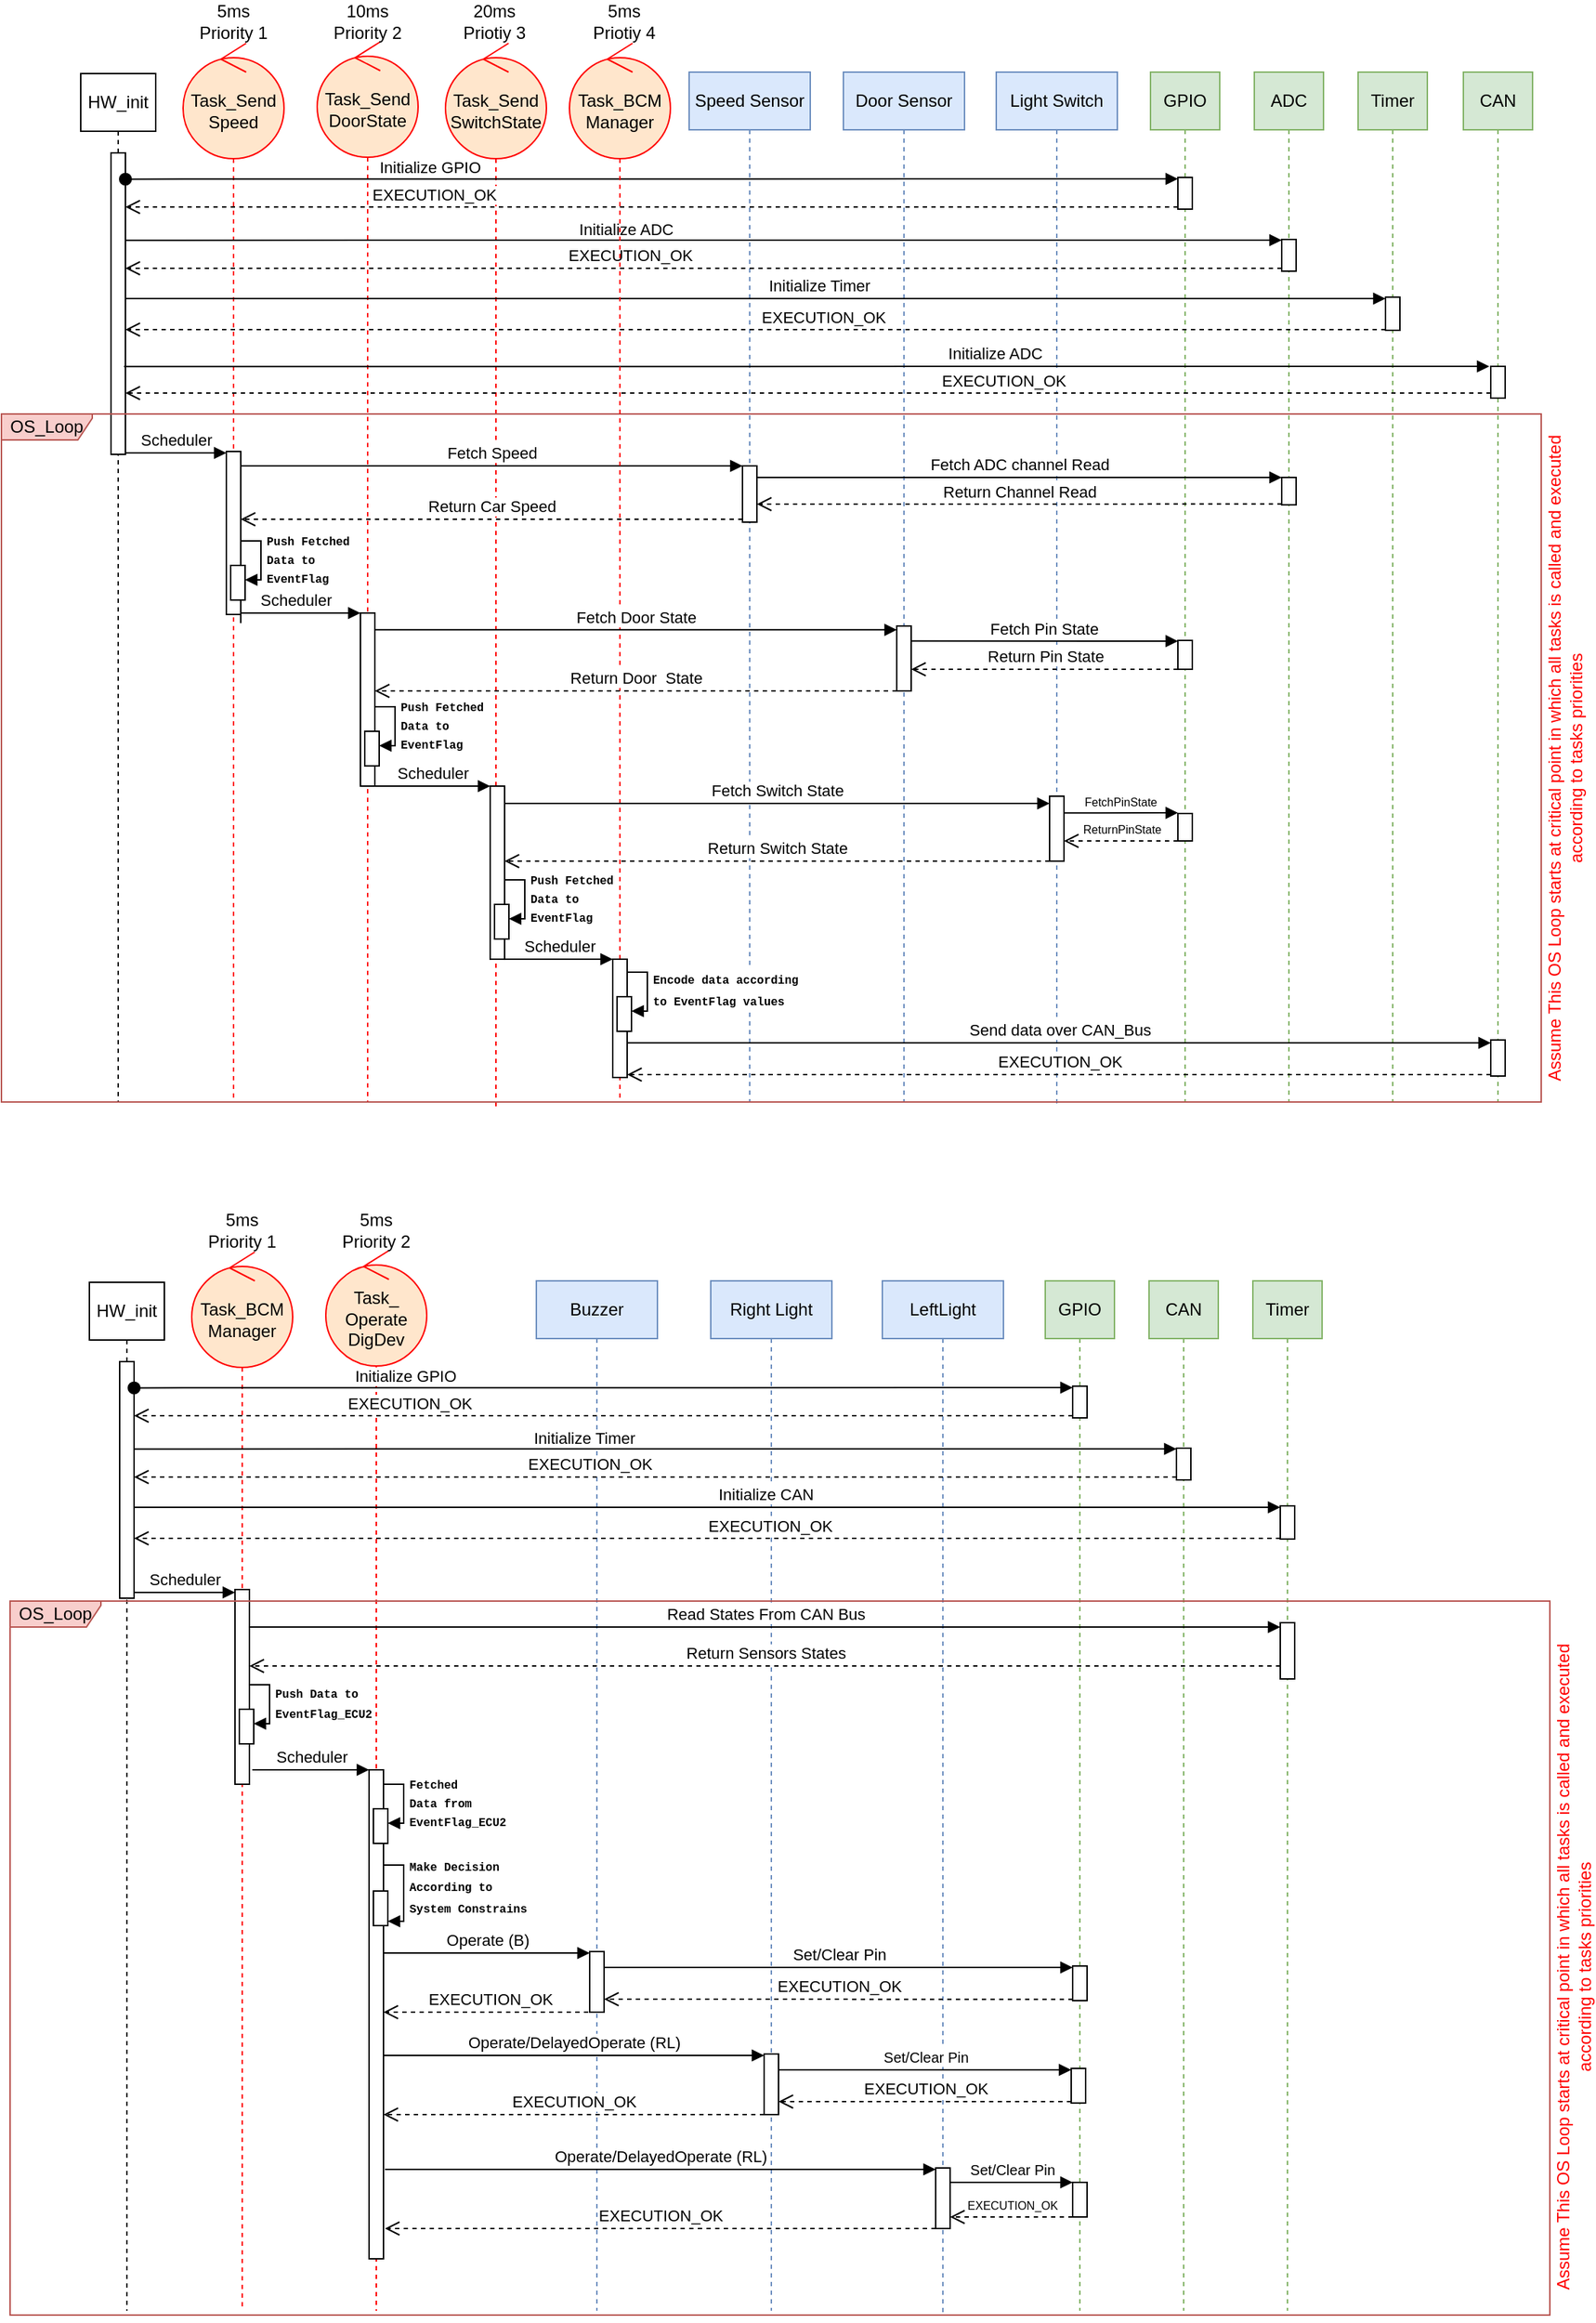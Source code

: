 <mxfile version="21.1.2" type="device">
  <diagram name="Page-1" id="13e1069c-82ec-6db2-03f1-153e76fe0fe0">
    <mxGraphModel dx="2049" dy="379" grid="1" gridSize="3" guides="1" tooltips="1" connect="1" arrows="1" fold="1" page="1" pageScale="1" pageWidth="1169" pageHeight="827" background="none" math="0" shadow="0">
      <root>
        <mxCell id="0" />
        <mxCell id="1" parent="0" />
        <mxCell id="6P89vWP8wOT5OqLG-MA0-3" value="&lt;br&gt;Task_BCM&lt;br&gt;Manager" style="shape=umlLifeline;perimeter=lifelinePerimeter;whiteSpace=wrap;html=1;container=1;dropTarget=0;collapsible=0;recursiveResize=0;outlineConnect=0;portConstraint=eastwest;newEdgeStyle={&quot;edgeStyle&quot;:&quot;elbowEdgeStyle&quot;,&quot;elbow&quot;:&quot;vertical&quot;,&quot;curved&quot;:0,&quot;rounded&quot;:0};participant=umlControl;size=80;fillColor=#ffe6cc;strokeColor=#FF0000;" vertex="1" parent="1">
          <mxGeometry x="150" y="1710" width="70" height="734" as="geometry" />
        </mxCell>
        <mxCell id="6P89vWP8wOT5OqLG-MA0-71" value="" style="html=1;points=[];perimeter=orthogonalPerimeter;outlineConnect=0;targetShapes=umlLifeline;portConstraint=eastwest;newEdgeStyle={&quot;edgeStyle&quot;:&quot;elbowEdgeStyle&quot;,&quot;elbow&quot;:&quot;vertical&quot;,&quot;curved&quot;:0,&quot;rounded&quot;:0};" vertex="1" parent="6P89vWP8wOT5OqLG-MA0-3">
          <mxGeometry x="30" y="234" width="10" height="135" as="geometry" />
        </mxCell>
        <mxCell id="6P89vWP8wOT5OqLG-MA0-4" value="&lt;br&gt;Task_&lt;br&gt;Operate&lt;br&gt;DigDev" style="shape=umlLifeline;perimeter=lifelinePerimeter;whiteSpace=wrap;html=1;container=1;dropTarget=0;collapsible=0;recursiveResize=0;outlineConnect=0;portConstraint=eastwest;newEdgeStyle={&quot;edgeStyle&quot;:&quot;elbowEdgeStyle&quot;,&quot;elbow&quot;:&quot;vertical&quot;,&quot;curved&quot;:0,&quot;rounded&quot;:0};participant=umlControl;size=80;fillColor=#ffe6cc;strokeColor=#FF0000;" vertex="1" parent="1">
          <mxGeometry x="243" y="1709" width="70" height="735" as="geometry" />
        </mxCell>
        <mxCell id="6P89vWP8wOT5OqLG-MA0-92" value="" style="html=1;points=[];perimeter=orthogonalPerimeter;outlineConnect=0;targetShapes=umlLifeline;portConstraint=eastwest;newEdgeStyle={&quot;edgeStyle&quot;:&quot;elbowEdgeStyle&quot;,&quot;elbow&quot;:&quot;vertical&quot;,&quot;curved&quot;:0,&quot;rounded&quot;:0};" vertex="1" parent="6P89vWP8wOT5OqLG-MA0-4">
          <mxGeometry x="30" y="360" width="10" height="339" as="geometry" />
        </mxCell>
        <mxCell id="6P89vWP8wOT5OqLG-MA0-99" value="" style="html=1;points=[];perimeter=orthogonalPerimeter;outlineConnect=0;targetShapes=umlLifeline;portConstraint=eastwest;newEdgeStyle={&quot;edgeStyle&quot;:&quot;elbowEdgeStyle&quot;,&quot;elbow&quot;:&quot;vertical&quot;,&quot;curved&quot;:0,&quot;rounded&quot;:0};" vertex="1" parent="6P89vWP8wOT5OqLG-MA0-4">
          <mxGeometry x="33" y="387" width="10" height="24" as="geometry" />
        </mxCell>
        <mxCell id="6P89vWP8wOT5OqLG-MA0-100" value="&lt;b style=&quot;border-color: var(--border-color); font-family: &amp;quot;Courier New&amp;quot;; font-size: 8px;&quot;&gt;Fetched&lt;br style=&quot;border-color: var(--border-color);&quot;&gt;Data from&lt;br style=&quot;border-color: var(--border-color);&quot;&gt;EventFlag_ECU2&lt;/b&gt;" style="html=1;align=left;spacingLeft=2;endArrow=block;rounded=0;edgeStyle=orthogonalEdgeStyle;curved=0;rounded=0;" edge="1" parent="6P89vWP8wOT5OqLG-MA0-4" target="6P89vWP8wOT5OqLG-MA0-99">
          <mxGeometry relative="1" as="geometry">
            <mxPoint x="40.0" y="370" as="sourcePoint" />
            <Array as="points">
              <mxPoint x="54" y="370" />
              <mxPoint x="54" y="397" />
            </Array>
            <mxPoint as="offset" />
          </mxGeometry>
        </mxCell>
        <mxCell id="6P89vWP8wOT5OqLG-MA0-204" value="" style="html=1;points=[];perimeter=orthogonalPerimeter;outlineConnect=0;targetShapes=umlLifeline;portConstraint=eastwest;newEdgeStyle={&quot;edgeStyle&quot;:&quot;elbowEdgeStyle&quot;,&quot;elbow&quot;:&quot;vertical&quot;,&quot;curved&quot;:0,&quot;rounded&quot;:0};" vertex="1" parent="6P89vWP8wOT5OqLG-MA0-4">
          <mxGeometry x="33" y="444" width="10" height="24" as="geometry" />
        </mxCell>
        <mxCell id="6P89vWP8wOT5OqLG-MA0-205" value="&lt;font face=&quot;Courier New&quot;&gt;&lt;span style=&quot;font-size: 8px;&quot;&gt;&lt;b&gt;Make Decision&lt;br&gt;According to&lt;br&gt;System Constrains&lt;/b&gt;&lt;/span&gt;&lt;/font&gt;" style="html=1;align=left;spacingLeft=2;endArrow=block;rounded=0;edgeStyle=orthogonalEdgeStyle;curved=0;rounded=0;" edge="1" parent="6P89vWP8wOT5OqLG-MA0-4" target="6P89vWP8wOT5OqLG-MA0-204">
          <mxGeometry relative="1" as="geometry">
            <mxPoint x="40.0" y="420" as="sourcePoint" />
            <Array as="points">
              <mxPoint x="40" y="426" />
              <mxPoint x="54" y="426" />
              <mxPoint x="54" y="465" />
            </Array>
            <mxPoint as="offset" />
          </mxGeometry>
        </mxCell>
        <mxCell id="6P89vWP8wOT5OqLG-MA0-7" value="5ms&lt;br&gt;Priority 1" style="text;html=1;strokeColor=none;fillColor=none;align=center;verticalAlign=middle;whiteSpace=wrap;rounded=0;" vertex="1" parent="1">
          <mxGeometry x="155" y="1680" width="60" height="30" as="geometry" />
        </mxCell>
        <mxCell id="6P89vWP8wOT5OqLG-MA0-8" value="5ms&lt;br&gt;Priority 2" style="text;html=1;strokeColor=none;fillColor=none;align=center;verticalAlign=middle;whiteSpace=wrap;rounded=0;" vertex="1" parent="1">
          <mxGeometry x="248" y="1680" width="60" height="30" as="geometry" />
        </mxCell>
        <mxCell id="6P89vWP8wOT5OqLG-MA0-10" value="Buzzer" style="shape=umlLifeline;perimeter=lifelinePerimeter;whiteSpace=wrap;html=1;container=1;dropTarget=0;collapsible=0;recursiveResize=0;outlineConnect=0;portConstraint=eastwest;newEdgeStyle={&quot;edgeStyle&quot;:&quot;elbowEdgeStyle&quot;,&quot;elbow&quot;:&quot;vertical&quot;,&quot;curved&quot;:0,&quot;rounded&quot;:0};fillColor=#dae8fc;strokeColor=#6c8ebf;" vertex="1" parent="1">
          <mxGeometry x="389" y="1730" width="84" height="714" as="geometry" />
        </mxCell>
        <mxCell id="6P89vWP8wOT5OqLG-MA0-93" value="" style="html=1;points=[];perimeter=orthogonalPerimeter;outlineConnect=0;targetShapes=umlLifeline;portConstraint=eastwest;newEdgeStyle={&quot;edgeStyle&quot;:&quot;elbowEdgeStyle&quot;,&quot;elbow&quot;:&quot;vertical&quot;,&quot;curved&quot;:0,&quot;rounded&quot;:0};" vertex="1" parent="6P89vWP8wOT5OqLG-MA0-10">
          <mxGeometry x="37" y="465" width="10" height="42" as="geometry" />
        </mxCell>
        <mxCell id="6P89vWP8wOT5OqLG-MA0-11" value="Right Light" style="shape=umlLifeline;perimeter=lifelinePerimeter;whiteSpace=wrap;html=1;container=1;dropTarget=0;collapsible=0;recursiveResize=0;outlineConnect=0;portConstraint=eastwest;newEdgeStyle={&quot;edgeStyle&quot;:&quot;elbowEdgeStyle&quot;,&quot;elbow&quot;:&quot;vertical&quot;,&quot;curved&quot;:0,&quot;rounded&quot;:0};fillColor=#dae8fc;strokeColor=#6c8ebf;" vertex="1" parent="1">
          <mxGeometry x="510" y="1730" width="84" height="714" as="geometry" />
        </mxCell>
        <mxCell id="6P89vWP8wOT5OqLG-MA0-12" value="LeftLight" style="shape=umlLifeline;perimeter=lifelinePerimeter;whiteSpace=wrap;html=1;container=1;dropTarget=0;collapsible=0;recursiveResize=0;outlineConnect=0;portConstraint=eastwest;newEdgeStyle={&quot;edgeStyle&quot;:&quot;elbowEdgeStyle&quot;,&quot;elbow&quot;:&quot;vertical&quot;,&quot;curved&quot;:0,&quot;rounded&quot;:0};fillColor=#dae8fc;strokeColor=#6c8ebf;" vertex="1" parent="1">
          <mxGeometry x="629" y="1730" width="84" height="717" as="geometry" />
        </mxCell>
        <mxCell id="6P89vWP8wOT5OqLG-MA0-13" value="GPIO" style="shape=umlLifeline;perimeter=lifelinePerimeter;whiteSpace=wrap;html=1;container=1;dropTarget=0;collapsible=0;recursiveResize=0;outlineConnect=0;portConstraint=eastwest;newEdgeStyle={&quot;edgeStyle&quot;:&quot;elbowEdgeStyle&quot;,&quot;elbow&quot;:&quot;vertical&quot;,&quot;curved&quot;:0,&quot;rounded&quot;:0};fillColor=#d5e8d4;strokeColor=#82b366;" vertex="1" parent="1">
          <mxGeometry x="742" y="1730" width="48" height="714" as="geometry" />
        </mxCell>
        <mxCell id="6P89vWP8wOT5OqLG-MA0-37" value="" style="html=1;points=[];perimeter=orthogonalPerimeter;outlineConnect=0;targetShapes=umlLifeline;portConstraint=eastwest;newEdgeStyle={&quot;edgeStyle&quot;:&quot;elbowEdgeStyle&quot;,&quot;elbow&quot;:&quot;vertical&quot;,&quot;curved&quot;:0,&quot;rounded&quot;:0};" vertex="1" parent="6P89vWP8wOT5OqLG-MA0-13">
          <mxGeometry x="19" y="73" width="10" height="22" as="geometry" />
        </mxCell>
        <mxCell id="6P89vWP8wOT5OqLG-MA0-210" value="" style="html=1;points=[];perimeter=orthogonalPerimeter;outlineConnect=0;targetShapes=umlLifeline;portConstraint=eastwest;newEdgeStyle={&quot;edgeStyle&quot;:&quot;elbowEdgeStyle&quot;,&quot;elbow&quot;:&quot;vertical&quot;,&quot;curved&quot;:0,&quot;rounded&quot;:0};" vertex="1" parent="6P89vWP8wOT5OqLG-MA0-13">
          <mxGeometry x="19" y="475" width="10" height="24" as="geometry" />
        </mxCell>
        <mxCell id="6P89vWP8wOT5OqLG-MA0-26" value="CAN" style="shape=umlLifeline;perimeter=lifelinePerimeter;whiteSpace=wrap;html=1;container=1;dropTarget=0;collapsible=0;recursiveResize=0;outlineConnect=0;portConstraint=eastwest;newEdgeStyle={&quot;edgeStyle&quot;:&quot;elbowEdgeStyle&quot;,&quot;elbow&quot;:&quot;vertical&quot;,&quot;curved&quot;:0,&quot;rounded&quot;:0};fillColor=#d5e8d4;strokeColor=#82b366;" vertex="1" parent="1">
          <mxGeometry x="814" y="1730" width="48" height="714" as="geometry" />
        </mxCell>
        <mxCell id="6P89vWP8wOT5OqLG-MA0-42" value="" style="html=1;points=[];perimeter=orthogonalPerimeter;outlineConnect=0;targetShapes=umlLifeline;portConstraint=eastwest;newEdgeStyle={&quot;edgeStyle&quot;:&quot;elbowEdgeStyle&quot;,&quot;elbow&quot;:&quot;vertical&quot;,&quot;curved&quot;:0,&quot;rounded&quot;:0};" vertex="1" parent="6P89vWP8wOT5OqLG-MA0-26">
          <mxGeometry x="19" y="116" width="10" height="22" as="geometry" />
        </mxCell>
        <mxCell id="6P89vWP8wOT5OqLG-MA0-27" value="Timer" style="shape=umlLifeline;perimeter=lifelinePerimeter;whiteSpace=wrap;html=1;container=1;dropTarget=0;collapsible=0;recursiveResize=0;outlineConnect=0;portConstraint=eastwest;newEdgeStyle={&quot;edgeStyle&quot;:&quot;elbowEdgeStyle&quot;,&quot;elbow&quot;:&quot;vertical&quot;,&quot;curved&quot;:0,&quot;rounded&quot;:0};fillColor=#d5e8d4;strokeColor=#82b366;" vertex="1" parent="1">
          <mxGeometry x="886" y="1730" width="48" height="714" as="geometry" />
        </mxCell>
        <mxCell id="6P89vWP8wOT5OqLG-MA0-46" value="" style="html=1;points=[];perimeter=orthogonalPerimeter;outlineConnect=0;targetShapes=umlLifeline;portConstraint=eastwest;newEdgeStyle={&quot;edgeStyle&quot;:&quot;elbowEdgeStyle&quot;,&quot;elbow&quot;:&quot;vertical&quot;,&quot;curved&quot;:0,&quot;rounded&quot;:0};" vertex="1" parent="6P89vWP8wOT5OqLG-MA0-27">
          <mxGeometry x="19" y="156" width="10" height="23" as="geometry" />
        </mxCell>
        <mxCell id="6P89vWP8wOT5OqLG-MA0-33" value="HW_init" style="shape=umlLifeline;perimeter=lifelinePerimeter;whiteSpace=wrap;html=1;container=1;dropTarget=0;collapsible=0;recursiveResize=0;outlineConnect=0;portConstraint=eastwest;newEdgeStyle={&quot;edgeStyle&quot;:&quot;elbowEdgeStyle&quot;,&quot;elbow&quot;:&quot;vertical&quot;,&quot;curved&quot;:0,&quot;rounded&quot;:0};" vertex="1" parent="1">
          <mxGeometry x="79" y="1731" width="52" height="713" as="geometry" />
        </mxCell>
        <mxCell id="6P89vWP8wOT5OqLG-MA0-34" value="" style="html=1;points=[];perimeter=orthogonalPerimeter;outlineConnect=0;targetShapes=umlLifeline;portConstraint=eastwest;newEdgeStyle={&quot;edgeStyle&quot;:&quot;elbowEdgeStyle&quot;,&quot;elbow&quot;:&quot;vertical&quot;,&quot;curved&quot;:0,&quot;rounded&quot;:0};" vertex="1" parent="6P89vWP8wOT5OqLG-MA0-33">
          <mxGeometry x="21" y="55" width="10" height="164" as="geometry" />
        </mxCell>
        <mxCell id="6P89vWP8wOT5OqLG-MA0-38" value="EXECUTION_OK" style="html=1;verticalAlign=bottom;endArrow=open;dashed=1;endSize=8;edgeStyle=elbowEdgeStyle;elbow=vertical;curved=0;rounded=0;" edge="1" parent="1" source="6P89vWP8wOT5OqLG-MA0-37">
          <mxGeometry x="0.413" relative="1" as="geometry">
            <mxPoint x="746" y="1825" as="sourcePoint" />
            <mxPoint x="110" y="1823.714" as="targetPoint" />
            <mxPoint as="offset" />
          </mxGeometry>
        </mxCell>
        <mxCell id="6P89vWP8wOT5OqLG-MA0-43" value="EXECUTION_OK" style="html=1;verticalAlign=bottom;endArrow=open;dashed=1;endSize=8;edgeStyle=elbowEdgeStyle;elbow=vertical;curved=0;rounded=0;" edge="1" parent="1" source="6P89vWP8wOT5OqLG-MA0-42">
          <mxGeometry x="0.127" relative="1" as="geometry">
            <mxPoint x="827" y="1867" as="sourcePoint" />
            <mxPoint x="110" y="1866.095" as="targetPoint" />
            <mxPoint as="offset" />
          </mxGeometry>
        </mxCell>
        <mxCell id="6P89vWP8wOT5OqLG-MA0-52" value="EXECUTION_OK" style="html=1;verticalAlign=bottom;endArrow=open;dashed=1;endSize=8;edgeStyle=elbowEdgeStyle;elbow=vertical;curved=0;rounded=0;" edge="1" parent="1" source="6P89vWP8wOT5OqLG-MA0-46">
          <mxGeometry x="-0.108" relative="1" as="geometry">
            <mxPoint x="746" y="1916" as="sourcePoint" />
            <mxPoint x="110" y="1908.476" as="targetPoint" />
            <mxPoint as="offset" />
          </mxGeometry>
        </mxCell>
        <mxCell id="6P89vWP8wOT5OqLG-MA0-61" value="Initialize Timer" style="html=1;verticalAlign=bottom;endArrow=block;edgeStyle=elbowEdgeStyle;elbow=vertical;curved=0;rounded=0;" edge="1" parent="1" target="6P89vWP8wOT5OqLG-MA0-42">
          <mxGeometry x="-0.135" y="-1" width="80" relative="1" as="geometry">
            <mxPoint x="110" y="1846.571" as="sourcePoint" />
            <mxPoint x="197" y="1847" as="targetPoint" />
            <mxPoint as="offset" />
          </mxGeometry>
        </mxCell>
        <mxCell id="6P89vWP8wOT5OqLG-MA0-63" value="Initialize GPIO" style="html=1;verticalAlign=bottom;startArrow=oval;startFill=1;endArrow=block;startSize=8;edgeStyle=elbowEdgeStyle;elbow=vertical;curved=0;rounded=0;" edge="1" parent="1" target="6P89vWP8wOT5OqLG-MA0-37">
          <mxGeometry x="-0.421" y="-1" width="60" relative="1" as="geometry">
            <mxPoint x="110" y="1804.19" as="sourcePoint" />
            <mxPoint x="769" y="1804.19" as="targetPoint" />
            <mxPoint as="offset" />
          </mxGeometry>
        </mxCell>
        <mxCell id="6P89vWP8wOT5OqLG-MA0-64" value="Initialize CAN" style="html=1;verticalAlign=bottom;endArrow=block;edgeStyle=elbowEdgeStyle;elbow=vertical;curved=0;rounded=0;" edge="1" parent="1" target="6P89vWP8wOT5OqLG-MA0-46">
          <mxGeometry x="0.101" width="80" relative="1" as="geometry">
            <mxPoint x="110" y="1887" as="sourcePoint" />
            <mxPoint x="984" y="1887.08" as="targetPoint" />
            <mxPoint as="offset" />
          </mxGeometry>
        </mxCell>
        <mxCell id="6P89vWP8wOT5OqLG-MA0-66" value="OS_Loop" style="shape=umlFrame;whiteSpace=wrap;html=1;pointerEvents=0;width=63;height=18;fillColor=#f8cecc;strokeColor=#b85450;" vertex="1" parent="1">
          <mxGeometry x="24" y="1952" width="1068" height="495" as="geometry" />
        </mxCell>
        <mxCell id="6P89vWP8wOT5OqLG-MA0-74" value="Scheduler" style="html=1;verticalAlign=bottom;endArrow=block;edgeStyle=elbowEdgeStyle;elbow=vertical;curved=0;rounded=0;" edge="1" parent="1" source="6P89vWP8wOT5OqLG-MA0-34" target="6P89vWP8wOT5OqLG-MA0-71">
          <mxGeometry width="80" relative="1" as="geometry">
            <mxPoint x="120" y="1994.05" as="sourcePoint" />
            <mxPoint x="168" y="1994" as="targetPoint" />
            <Array as="points">
              <mxPoint x="126" y="1946" />
              <mxPoint x="144" y="1952" />
              <mxPoint x="123" y="1994" />
              <mxPoint x="123" y="1997" />
              <mxPoint x="123" y="1994" />
            </Array>
          </mxGeometry>
        </mxCell>
        <mxCell id="6P89vWP8wOT5OqLG-MA0-75" value="Read States From CAN Bus" style="html=1;verticalAlign=bottom;endArrow=block;edgeStyle=elbowEdgeStyle;elbow=vertical;curved=0;rounded=0;" edge="1" parent="1" source="6P89vWP8wOT5OqLG-MA0-71" target="6P89vWP8wOT5OqLG-MA0-76">
          <mxGeometry width="80" relative="1" as="geometry">
            <mxPoint x="198" y="2009" as="sourcePoint" />
            <mxPoint x="255" y="2009" as="targetPoint" />
            <Array as="points">
              <mxPoint x="354" y="1970" />
              <mxPoint x="327" y="2003" />
            </Array>
          </mxGeometry>
        </mxCell>
        <mxCell id="6P89vWP8wOT5OqLG-MA0-82" value="" style="html=1;points=[];perimeter=orthogonalPerimeter;outlineConnect=0;targetShapes=umlLifeline;portConstraint=eastwest;newEdgeStyle={&quot;edgeStyle&quot;:&quot;elbowEdgeStyle&quot;,&quot;elbow&quot;:&quot;vertical&quot;,&quot;curved&quot;:0,&quot;rounded&quot;:0};" vertex="1" parent="1">
          <mxGeometry x="183" y="2027" width="10" height="24" as="geometry" />
        </mxCell>
        <mxCell id="6P89vWP8wOT5OqLG-MA0-83" value="&lt;font face=&quot;Courier New&quot; style=&quot;font-size: 8px;&quot;&gt;&lt;b&gt;Push Data to&lt;br&gt;EventFlag_ECU2&lt;br&gt;&lt;/b&gt;&lt;/font&gt;" style="html=1;align=left;spacingLeft=2;endArrow=block;rounded=0;edgeStyle=orthogonalEdgeStyle;curved=0;rounded=0;" edge="1" target="6P89vWP8wOT5OqLG-MA0-82" parent="1">
          <mxGeometry relative="1" as="geometry">
            <mxPoint x="190.0" y="2010" as="sourcePoint" />
            <Array as="points">
              <mxPoint x="204" y="2010" />
              <mxPoint x="204" y="2037" />
            </Array>
            <mxPoint as="offset" />
          </mxGeometry>
        </mxCell>
        <mxCell id="6P89vWP8wOT5OqLG-MA0-80" value="Return Sensors States" style="html=1;verticalAlign=bottom;endArrow=open;dashed=1;endSize=8;edgeStyle=elbowEdgeStyle;elbow=vertical;curved=0;rounded=0;" edge="1" parent="1" source="6P89vWP8wOT5OqLG-MA0-76">
          <mxGeometry relative="1" as="geometry">
            <mxPoint x="538" y="2040" as="sourcePoint" />
            <mxPoint x="190" y="1997" as="targetPoint" />
            <Array as="points">
              <mxPoint x="237" y="1997" />
              <mxPoint x="234" y="2027" />
              <mxPoint x="234" y="2009" />
              <mxPoint x="234" y="1994" />
              <mxPoint x="720" y="2003" />
              <mxPoint x="519" y="2040" />
            </Array>
          </mxGeometry>
        </mxCell>
        <mxCell id="6P89vWP8wOT5OqLG-MA0-134" value="Assume This OS Loop starts at critical point in which all tasks is called and executed according to tasks priorities" style="text;html=1;strokeColor=none;fillColor=none;align=center;verticalAlign=middle;whiteSpace=wrap;rounded=0;rotation=-90;fontColor=#FF0000;fontStyle=0" vertex="1" parent="1">
          <mxGeometry x="862" y="2190.5" width="492" height="30" as="geometry" />
        </mxCell>
        <mxCell id="6P89vWP8wOT5OqLG-MA0-135" value="&lt;br&gt;Task_Send&lt;br&gt;Speed" style="shape=umlLifeline;perimeter=lifelinePerimeter;whiteSpace=wrap;html=1;container=1;dropTarget=0;collapsible=0;recursiveResize=0;outlineConnect=0;portConstraint=eastwest;newEdgeStyle={&quot;edgeStyle&quot;:&quot;elbowEdgeStyle&quot;,&quot;elbow&quot;:&quot;vertical&quot;,&quot;curved&quot;:0,&quot;rounded&quot;:0};participant=umlControl;size=80;fillColor=#ffe6cc;strokeColor=#FF0000;" vertex="1" parent="1">
          <mxGeometry x="144" y="872" width="70" height="734" as="geometry" />
        </mxCell>
        <mxCell id="6P89vWP8wOT5OqLG-MA0-136" value="" style="html=1;points=[];perimeter=orthogonalPerimeter;outlineConnect=0;targetShapes=umlLifeline;portConstraint=eastwest;newEdgeStyle={&quot;edgeStyle&quot;:&quot;elbowEdgeStyle&quot;,&quot;elbow&quot;:&quot;vertical&quot;,&quot;curved&quot;:0,&quot;rounded&quot;:0};" vertex="1" parent="6P89vWP8wOT5OqLG-MA0-135">
          <mxGeometry x="30" y="283" width="10" height="113" as="geometry" />
        </mxCell>
        <mxCell id="6P89vWP8wOT5OqLG-MA0-137" value="&lt;br&gt;Task_Send&lt;br&gt;DoorState" style="shape=umlLifeline;perimeter=lifelinePerimeter;whiteSpace=wrap;html=1;container=1;dropTarget=0;collapsible=0;recursiveResize=0;outlineConnect=0;portConstraint=eastwest;newEdgeStyle={&quot;edgeStyle&quot;:&quot;elbowEdgeStyle&quot;,&quot;elbow&quot;:&quot;vertical&quot;,&quot;curved&quot;:0,&quot;rounded&quot;:0};participant=umlControl;size=80;fillColor=#ffe6cc;strokeColor=#FF0000;" vertex="1" parent="1">
          <mxGeometry x="237" y="871" width="70" height="735" as="geometry" />
        </mxCell>
        <mxCell id="6P89vWP8wOT5OqLG-MA0-138" value="" style="html=1;points=[];perimeter=orthogonalPerimeter;outlineConnect=0;targetShapes=umlLifeline;portConstraint=eastwest;newEdgeStyle={&quot;edgeStyle&quot;:&quot;elbowEdgeStyle&quot;,&quot;elbow&quot;:&quot;vertical&quot;,&quot;curved&quot;:0,&quot;rounded&quot;:0};" vertex="1" parent="6P89vWP8wOT5OqLG-MA0-137">
          <mxGeometry x="30" y="396" width="10" height="120" as="geometry" />
        </mxCell>
        <mxCell id="6P89vWP8wOT5OqLG-MA0-139" value="&lt;br&gt;Task_Send&lt;br&gt;SwitchState" style="shape=umlLifeline;perimeter=lifelinePerimeter;whiteSpace=wrap;html=1;container=1;dropTarget=0;collapsible=0;recursiveResize=0;outlineConnect=0;portConstraint=eastwest;newEdgeStyle={&quot;edgeStyle&quot;:&quot;elbowEdgeStyle&quot;,&quot;elbow&quot;:&quot;vertical&quot;,&quot;curved&quot;:0,&quot;rounded&quot;:0};participant=umlControl;size=80;fillColor=#ffe6cc;strokeColor=#FF0000;" vertex="1" parent="1">
          <mxGeometry x="326" y="872" width="70" height="737" as="geometry" />
        </mxCell>
        <mxCell id="6P89vWP8wOT5OqLG-MA0-140" value="" style="html=1;points=[];perimeter=orthogonalPerimeter;outlineConnect=0;targetShapes=umlLifeline;portConstraint=eastwest;newEdgeStyle={&quot;edgeStyle&quot;:&quot;elbowEdgeStyle&quot;,&quot;elbow&quot;:&quot;vertical&quot;,&quot;curved&quot;:0,&quot;rounded&quot;:0};" vertex="1" parent="6P89vWP8wOT5OqLG-MA0-139">
          <mxGeometry x="31" y="515" width="10" height="120" as="geometry" />
        </mxCell>
        <mxCell id="6P89vWP8wOT5OqLG-MA0-141" value="" style="html=1;points=[];perimeter=orthogonalPerimeter;outlineConnect=0;targetShapes=umlLifeline;portConstraint=eastwest;newEdgeStyle={&quot;edgeStyle&quot;:&quot;elbowEdgeStyle&quot;,&quot;elbow&quot;:&quot;vertical&quot;,&quot;curved&quot;:0,&quot;rounded&quot;:0};" vertex="1" parent="6P89vWP8wOT5OqLG-MA0-139">
          <mxGeometry x="34" y="597" width="10" height="24" as="geometry" />
        </mxCell>
        <mxCell id="6P89vWP8wOT5OqLG-MA0-142" value="&lt;b style=&quot;border-color: var(--border-color); font-family: &amp;quot;Courier New&amp;quot;; font-size: 8px;&quot;&gt;Push Fetched&lt;br style=&quot;border-color: var(--border-color);&quot;&gt;Data to&lt;br style=&quot;border-color: var(--border-color);&quot;&gt;EventFlag&lt;/b&gt;" style="html=1;align=left;spacingLeft=2;endArrow=block;rounded=0;edgeStyle=orthogonalEdgeStyle;curved=0;rounded=0;" edge="1" parent="6P89vWP8wOT5OqLG-MA0-139" target="6P89vWP8wOT5OqLG-MA0-141">
          <mxGeometry relative="1" as="geometry">
            <mxPoint x="41.0" y="580" as="sourcePoint" />
            <Array as="points">
              <mxPoint x="55" y="580" />
              <mxPoint x="55" y="607" />
            </Array>
            <mxPoint as="offset" />
          </mxGeometry>
        </mxCell>
        <mxCell id="6P89vWP8wOT5OqLG-MA0-143" value="5ms&lt;br&gt;Priority 1" style="text;html=1;strokeColor=none;fillColor=none;align=center;verticalAlign=middle;whiteSpace=wrap;rounded=0;" vertex="1" parent="1">
          <mxGeometry x="149" y="842" width="60" height="30" as="geometry" />
        </mxCell>
        <mxCell id="6P89vWP8wOT5OqLG-MA0-144" value="10ms&lt;br&gt;Priority 2" style="text;html=1;strokeColor=none;fillColor=none;align=center;verticalAlign=middle;whiteSpace=wrap;rounded=0;" vertex="1" parent="1">
          <mxGeometry x="242" y="842" width="60" height="30" as="geometry" />
        </mxCell>
        <mxCell id="6P89vWP8wOT5OqLG-MA0-145" value="20ms&lt;br&gt;Priotiy 3" style="text;html=1;strokeColor=none;fillColor=none;align=center;verticalAlign=middle;whiteSpace=wrap;rounded=0;" vertex="1" parent="1">
          <mxGeometry x="330" y="842" width="60" height="30" as="geometry" />
        </mxCell>
        <mxCell id="6P89vWP8wOT5OqLG-MA0-146" value="Speed Sensor" style="shape=umlLifeline;perimeter=lifelinePerimeter;whiteSpace=wrap;html=1;container=1;dropTarget=0;collapsible=0;recursiveResize=0;outlineConnect=0;portConstraint=eastwest;newEdgeStyle={&quot;edgeStyle&quot;:&quot;elbowEdgeStyle&quot;,&quot;elbow&quot;:&quot;vertical&quot;,&quot;curved&quot;:0,&quot;rounded&quot;:0};fillColor=#dae8fc;strokeColor=#6c8ebf;" vertex="1" parent="1">
          <mxGeometry x="495" y="892" width="84" height="714" as="geometry" />
        </mxCell>
        <mxCell id="6P89vWP8wOT5OqLG-MA0-147" value="" style="html=1;points=[];perimeter=orthogonalPerimeter;outlineConnect=0;targetShapes=umlLifeline;portConstraint=eastwest;newEdgeStyle={&quot;edgeStyle&quot;:&quot;elbowEdgeStyle&quot;,&quot;elbow&quot;:&quot;vertical&quot;,&quot;curved&quot;:0,&quot;rounded&quot;:0};" vertex="1" parent="6P89vWP8wOT5OqLG-MA0-146">
          <mxGeometry x="37" y="273" width="10" height="39" as="geometry" />
        </mxCell>
        <mxCell id="6P89vWP8wOT5OqLG-MA0-148" value="Door Sensor" style="shape=umlLifeline;perimeter=lifelinePerimeter;whiteSpace=wrap;html=1;container=1;dropTarget=0;collapsible=0;recursiveResize=0;outlineConnect=0;portConstraint=eastwest;newEdgeStyle={&quot;edgeStyle&quot;:&quot;elbowEdgeStyle&quot;,&quot;elbow&quot;:&quot;vertical&quot;,&quot;curved&quot;:0,&quot;rounded&quot;:0};fillColor=#dae8fc;strokeColor=#6c8ebf;" vertex="1" parent="1">
          <mxGeometry x="602" y="892" width="84" height="714" as="geometry" />
        </mxCell>
        <mxCell id="6P89vWP8wOT5OqLG-MA0-149" value="" style="html=1;points=[];perimeter=orthogonalPerimeter;outlineConnect=0;targetShapes=umlLifeline;portConstraint=eastwest;newEdgeStyle={&quot;edgeStyle&quot;:&quot;elbowEdgeStyle&quot;,&quot;elbow&quot;:&quot;vertical&quot;,&quot;curved&quot;:0,&quot;rounded&quot;:0};" vertex="1" parent="6P89vWP8wOT5OqLG-MA0-148">
          <mxGeometry x="37" y="384" width="10" height="45" as="geometry" />
        </mxCell>
        <mxCell id="6P89vWP8wOT5OqLG-MA0-150" value="Light Switch" style="shape=umlLifeline;perimeter=lifelinePerimeter;whiteSpace=wrap;html=1;container=1;dropTarget=0;collapsible=0;recursiveResize=0;outlineConnect=0;portConstraint=eastwest;newEdgeStyle={&quot;edgeStyle&quot;:&quot;elbowEdgeStyle&quot;,&quot;elbow&quot;:&quot;vertical&quot;,&quot;curved&quot;:0,&quot;rounded&quot;:0};fillColor=#dae8fc;strokeColor=#6c8ebf;" vertex="1" parent="1">
          <mxGeometry x="708" y="892" width="84" height="717" as="geometry" />
        </mxCell>
        <mxCell id="6P89vWP8wOT5OqLG-MA0-151" value="GPIO" style="shape=umlLifeline;perimeter=lifelinePerimeter;whiteSpace=wrap;html=1;container=1;dropTarget=0;collapsible=0;recursiveResize=0;outlineConnect=0;portConstraint=eastwest;newEdgeStyle={&quot;edgeStyle&quot;:&quot;elbowEdgeStyle&quot;,&quot;elbow&quot;:&quot;vertical&quot;,&quot;curved&quot;:0,&quot;rounded&quot;:0};fillColor=#d5e8d4;strokeColor=#82b366;" vertex="1" parent="1">
          <mxGeometry x="815" y="892" width="48" height="714" as="geometry" />
        </mxCell>
        <mxCell id="6P89vWP8wOT5OqLG-MA0-152" value="" style="html=1;points=[];perimeter=orthogonalPerimeter;outlineConnect=0;targetShapes=umlLifeline;portConstraint=eastwest;newEdgeStyle={&quot;edgeStyle&quot;:&quot;elbowEdgeStyle&quot;,&quot;elbow&quot;:&quot;vertical&quot;,&quot;curved&quot;:0,&quot;rounded&quot;:0};" vertex="1" parent="6P89vWP8wOT5OqLG-MA0-151">
          <mxGeometry x="19" y="73" width="10" height="22" as="geometry" />
        </mxCell>
        <mxCell id="6P89vWP8wOT5OqLG-MA0-153" value="" style="html=1;points=[];perimeter=orthogonalPerimeter;outlineConnect=0;targetShapes=umlLifeline;portConstraint=eastwest;newEdgeStyle={&quot;edgeStyle&quot;:&quot;elbowEdgeStyle&quot;,&quot;elbow&quot;:&quot;vertical&quot;,&quot;curved&quot;:0,&quot;rounded&quot;:0};" vertex="1" parent="6P89vWP8wOT5OqLG-MA0-151">
          <mxGeometry x="19" y="514" width="10" height="19" as="geometry" />
        </mxCell>
        <mxCell id="6P89vWP8wOT5OqLG-MA0-154" value="ADC" style="shape=umlLifeline;perimeter=lifelinePerimeter;whiteSpace=wrap;html=1;container=1;dropTarget=0;collapsible=0;recursiveResize=0;outlineConnect=0;portConstraint=eastwest;newEdgeStyle={&quot;edgeStyle&quot;:&quot;elbowEdgeStyle&quot;,&quot;elbow&quot;:&quot;vertical&quot;,&quot;curved&quot;:0,&quot;rounded&quot;:0};fillColor=#d5e8d4;strokeColor=#82b366;" vertex="1" parent="1">
          <mxGeometry x="887" y="892" width="48" height="714" as="geometry" />
        </mxCell>
        <mxCell id="6P89vWP8wOT5OqLG-MA0-155" value="" style="html=1;points=[];perimeter=orthogonalPerimeter;outlineConnect=0;targetShapes=umlLifeline;portConstraint=eastwest;newEdgeStyle={&quot;edgeStyle&quot;:&quot;elbowEdgeStyle&quot;,&quot;elbow&quot;:&quot;vertical&quot;,&quot;curved&quot;:0,&quot;rounded&quot;:0};" vertex="1" parent="6P89vWP8wOT5OqLG-MA0-154">
          <mxGeometry x="19" y="116" width="10" height="22" as="geometry" />
        </mxCell>
        <mxCell id="6P89vWP8wOT5OqLG-MA0-156" value="" style="html=1;points=[];perimeter=orthogonalPerimeter;outlineConnect=0;targetShapes=umlLifeline;portConstraint=eastwest;newEdgeStyle={&quot;edgeStyle&quot;:&quot;elbowEdgeStyle&quot;,&quot;elbow&quot;:&quot;vertical&quot;,&quot;curved&quot;:0,&quot;rounded&quot;:0};" vertex="1" parent="6P89vWP8wOT5OqLG-MA0-154">
          <mxGeometry x="19" y="281" width="10" height="19" as="geometry" />
        </mxCell>
        <mxCell id="6P89vWP8wOT5OqLG-MA0-157" value="Timer" style="shape=umlLifeline;perimeter=lifelinePerimeter;whiteSpace=wrap;html=1;container=1;dropTarget=0;collapsible=0;recursiveResize=0;outlineConnect=0;portConstraint=eastwest;newEdgeStyle={&quot;edgeStyle&quot;:&quot;elbowEdgeStyle&quot;,&quot;elbow&quot;:&quot;vertical&quot;,&quot;curved&quot;:0,&quot;rounded&quot;:0};fillColor=#d5e8d4;strokeColor=#82b366;" vertex="1" parent="1">
          <mxGeometry x="959" y="892" width="48" height="714" as="geometry" />
        </mxCell>
        <mxCell id="6P89vWP8wOT5OqLG-MA0-158" value="" style="html=1;points=[];perimeter=orthogonalPerimeter;outlineConnect=0;targetShapes=umlLifeline;portConstraint=eastwest;newEdgeStyle={&quot;edgeStyle&quot;:&quot;elbowEdgeStyle&quot;,&quot;elbow&quot;:&quot;vertical&quot;,&quot;curved&quot;:0,&quot;rounded&quot;:0};" vertex="1" parent="6P89vWP8wOT5OqLG-MA0-157">
          <mxGeometry x="19" y="156" width="10" height="23" as="geometry" />
        </mxCell>
        <mxCell id="6P89vWP8wOT5OqLG-MA0-159" value="CAN" style="shape=umlLifeline;perimeter=lifelinePerimeter;whiteSpace=wrap;html=1;container=1;dropTarget=0;collapsible=0;recursiveResize=0;outlineConnect=0;portConstraint=eastwest;newEdgeStyle={&quot;edgeStyle&quot;:&quot;elbowEdgeStyle&quot;,&quot;elbow&quot;:&quot;vertical&quot;,&quot;curved&quot;:0,&quot;rounded&quot;:0};fillColor=#d5e8d4;strokeColor=#82b366;" vertex="1" parent="1">
          <mxGeometry x="1032" y="892" width="48" height="714" as="geometry" />
        </mxCell>
        <mxCell id="6P89vWP8wOT5OqLG-MA0-160" value="" style="html=1;points=[];perimeter=orthogonalPerimeter;outlineConnect=0;targetShapes=umlLifeline;portConstraint=eastwest;newEdgeStyle={&quot;edgeStyle&quot;:&quot;elbowEdgeStyle&quot;,&quot;elbow&quot;:&quot;vertical&quot;,&quot;curved&quot;:0,&quot;rounded&quot;:0};" vertex="1" parent="6P89vWP8wOT5OqLG-MA0-159">
          <mxGeometry x="19" y="204" width="10" height="22" as="geometry" />
        </mxCell>
        <mxCell id="6P89vWP8wOT5OqLG-MA0-161" value="HW_init" style="shape=umlLifeline;perimeter=lifelinePerimeter;whiteSpace=wrap;html=1;container=1;dropTarget=0;collapsible=0;recursiveResize=0;outlineConnect=0;portConstraint=eastwest;newEdgeStyle={&quot;edgeStyle&quot;:&quot;elbowEdgeStyle&quot;,&quot;elbow&quot;:&quot;vertical&quot;,&quot;curved&quot;:0,&quot;rounded&quot;:0};" vertex="1" parent="1">
          <mxGeometry x="73" y="893" width="52" height="713" as="geometry" />
        </mxCell>
        <mxCell id="6P89vWP8wOT5OqLG-MA0-162" value="" style="html=1;points=[];perimeter=orthogonalPerimeter;outlineConnect=0;targetShapes=umlLifeline;portConstraint=eastwest;newEdgeStyle={&quot;edgeStyle&quot;:&quot;elbowEdgeStyle&quot;,&quot;elbow&quot;:&quot;vertical&quot;,&quot;curved&quot;:0,&quot;rounded&quot;:0};" vertex="1" parent="6P89vWP8wOT5OqLG-MA0-161">
          <mxGeometry x="21" y="55" width="10" height="209" as="geometry" />
        </mxCell>
        <mxCell id="6P89vWP8wOT5OqLG-MA0-163" value="EXECUTION_OK" style="html=1;verticalAlign=bottom;endArrow=open;dashed=1;endSize=8;edgeStyle=elbowEdgeStyle;elbow=vertical;curved=0;rounded=0;" edge="1" parent="1" source="6P89vWP8wOT5OqLG-MA0-152">
          <mxGeometry x="0.413" relative="1" as="geometry">
            <mxPoint x="740" y="987" as="sourcePoint" />
            <mxPoint x="104" y="985.714" as="targetPoint" />
            <mxPoint as="offset" />
          </mxGeometry>
        </mxCell>
        <mxCell id="6P89vWP8wOT5OqLG-MA0-164" value="EXECUTION_OK" style="html=1;verticalAlign=bottom;endArrow=open;dashed=1;endSize=8;edgeStyle=elbowEdgeStyle;elbow=vertical;curved=0;rounded=0;" edge="1" parent="1" source="6P89vWP8wOT5OqLG-MA0-155">
          <mxGeometry x="0.127" relative="1" as="geometry">
            <mxPoint x="821" y="1029" as="sourcePoint" />
            <mxPoint x="104" y="1028.095" as="targetPoint" />
            <mxPoint as="offset" />
          </mxGeometry>
        </mxCell>
        <mxCell id="6P89vWP8wOT5OqLG-MA0-165" value="EXECUTION_OK" style="html=1;verticalAlign=bottom;endArrow=open;dashed=1;endSize=8;edgeStyle=elbowEdgeStyle;elbow=vertical;curved=0;rounded=0;" edge="1" parent="1" source="6P89vWP8wOT5OqLG-MA0-158">
          <mxGeometry x="-0.108" relative="1" as="geometry">
            <mxPoint x="740" y="1078" as="sourcePoint" />
            <mxPoint x="104" y="1070.476" as="targetPoint" />
            <mxPoint as="offset" />
          </mxGeometry>
        </mxCell>
        <mxCell id="6P89vWP8wOT5OqLG-MA0-166" value="EXECUTION_OK" style="html=1;verticalAlign=bottom;endArrow=open;dashed=1;endSize=8;edgeStyle=elbowEdgeStyle;elbow=vertical;curved=0;rounded=0;" edge="1" parent="1" source="6P89vWP8wOT5OqLG-MA0-160">
          <mxGeometry x="-0.286" relative="1" as="geometry">
            <mxPoint x="821" y="1120" as="sourcePoint" />
            <mxPoint x="104" y="1114.286" as="targetPoint" />
            <mxPoint as="offset" />
          </mxGeometry>
        </mxCell>
        <mxCell id="6P89vWP8wOT5OqLG-MA0-167" value="Initialize ADC" style="html=1;verticalAlign=bottom;endArrow=block;edgeStyle=elbowEdgeStyle;elbow=vertical;curved=0;rounded=0;" edge="1" parent="1" target="6P89vWP8wOT5OqLG-MA0-155">
          <mxGeometry x="-0.135" y="-1" width="80" relative="1" as="geometry">
            <mxPoint x="104" y="1008.571" as="sourcePoint" />
            <mxPoint x="191" y="1009" as="targetPoint" />
            <mxPoint as="offset" />
          </mxGeometry>
        </mxCell>
        <mxCell id="6P89vWP8wOT5OqLG-MA0-168" value="Initialize GPIO" style="html=1;verticalAlign=bottom;startArrow=oval;startFill=1;endArrow=block;startSize=8;edgeStyle=elbowEdgeStyle;elbow=vertical;curved=0;rounded=0;" edge="1" parent="1" target="6P89vWP8wOT5OqLG-MA0-152">
          <mxGeometry x="-0.421" y="-1" width="60" relative="1" as="geometry">
            <mxPoint x="104" y="966.19" as="sourcePoint" />
            <mxPoint x="763" y="966.19" as="targetPoint" />
            <mxPoint as="offset" />
          </mxGeometry>
        </mxCell>
        <mxCell id="6P89vWP8wOT5OqLG-MA0-169" value="Initialize Timer" style="html=1;verticalAlign=bottom;endArrow=block;edgeStyle=elbowEdgeStyle;elbow=vertical;curved=0;rounded=0;" edge="1" parent="1">
          <mxGeometry x="0.101" width="80" relative="1" as="geometry">
            <mxPoint x="104" y="1049" as="sourcePoint" />
            <mxPoint x="978" y="1049.08" as="targetPoint" />
            <mxPoint as="offset" />
          </mxGeometry>
        </mxCell>
        <mxCell id="6P89vWP8wOT5OqLG-MA0-170" value="Initialize ADC" style="html=1;verticalAlign=bottom;endArrow=block;edgeStyle=elbowEdgeStyle;elbow=vertical;curved=0;rounded=0;" edge="1" parent="1">
          <mxGeometry x="0.276" width="80" relative="1" as="geometry">
            <mxPoint x="103" y="1096.143" as="sourcePoint" />
            <mxPoint x="1050" y="1096.143" as="targetPoint" />
            <mxPoint as="offset" />
          </mxGeometry>
        </mxCell>
        <mxCell id="6P89vWP8wOT5OqLG-MA0-171" value="OS_Loop" style="shape=umlFrame;whiteSpace=wrap;html=1;pointerEvents=0;width=63;height=18;fillColor=#f8cecc;strokeColor=#b85450;" vertex="1" parent="1">
          <mxGeometry x="18" y="1129" width="1068" height="477" as="geometry" />
        </mxCell>
        <mxCell id="6P89vWP8wOT5OqLG-MA0-172" value="Scheduler" style="html=1;verticalAlign=bottom;endArrow=block;edgeStyle=elbowEdgeStyle;elbow=vertical;curved=0;rounded=0;" edge="1" parent="1" source="6P89vWP8wOT5OqLG-MA0-162" target="6P89vWP8wOT5OqLG-MA0-136">
          <mxGeometry width="80" relative="1" as="geometry">
            <mxPoint x="114" y="1156.05" as="sourcePoint" />
            <mxPoint x="162" y="1156" as="targetPoint" />
            <Array as="points">
              <mxPoint x="117" y="1156" />
              <mxPoint x="117" y="1159" />
              <mxPoint x="117" y="1156" />
            </Array>
          </mxGeometry>
        </mxCell>
        <mxCell id="6P89vWP8wOT5OqLG-MA0-173" value="Fetch Speed" style="html=1;verticalAlign=bottom;endArrow=block;edgeStyle=elbowEdgeStyle;elbow=vertical;curved=0;rounded=0;" edge="1" parent="1" source="6P89vWP8wOT5OqLG-MA0-136" target="6P89vWP8wOT5OqLG-MA0-147">
          <mxGeometry width="80" relative="1" as="geometry">
            <mxPoint x="192" y="1171" as="sourcePoint" />
            <mxPoint x="249" y="1171" as="targetPoint" />
            <Array as="points">
              <mxPoint x="321" y="1165" />
            </Array>
          </mxGeometry>
        </mxCell>
        <mxCell id="6P89vWP8wOT5OqLG-MA0-174" value="Fetch ADC channel Read" style="html=1;verticalAlign=bottom;endArrow=block;edgeStyle=elbowEdgeStyle;elbow=vertical;curved=0;rounded=0;" edge="1" parent="1" source="6P89vWP8wOT5OqLG-MA0-147" target="6P89vWP8wOT5OqLG-MA0-156">
          <mxGeometry width="80" relative="1" as="geometry">
            <mxPoint x="549" y="1173" as="sourcePoint" />
            <mxPoint x="835" y="1173" as="targetPoint" />
            <Array as="points">
              <mxPoint x="608" y="1173" />
            </Array>
          </mxGeometry>
        </mxCell>
        <mxCell id="6P89vWP8wOT5OqLG-MA0-175" value="Return Channel Read" style="html=1;verticalAlign=bottom;endArrow=open;dashed=1;endSize=8;edgeStyle=elbowEdgeStyle;elbow=vertical;curved=0;rounded=0;" edge="1" parent="1">
          <mxGeometry relative="1" as="geometry">
            <mxPoint x="906" y="1191.414" as="sourcePoint" />
            <mxPoint x="542" y="1191.414" as="targetPoint" />
          </mxGeometry>
        </mxCell>
        <mxCell id="6P89vWP8wOT5OqLG-MA0-176" value="" style="html=1;points=[];perimeter=orthogonalPerimeter;outlineConnect=0;targetShapes=umlLifeline;portConstraint=eastwest;newEdgeStyle={&quot;edgeStyle&quot;:&quot;elbowEdgeStyle&quot;,&quot;elbow&quot;:&quot;vertical&quot;,&quot;curved&quot;:0,&quot;rounded&quot;:0};" vertex="1" parent="1">
          <mxGeometry x="177" y="1234" width="10" height="24" as="geometry" />
        </mxCell>
        <mxCell id="6P89vWP8wOT5OqLG-MA0-177" value="&lt;font face=&quot;Courier New&quot; style=&quot;font-size: 8px;&quot;&gt;&lt;b&gt;Push Fetched&lt;br&gt;Data to&lt;br&gt;EventFlag&lt;br&gt;&lt;/b&gt;&lt;/font&gt;" style="html=1;align=left;spacingLeft=2;endArrow=block;rounded=0;edgeStyle=orthogonalEdgeStyle;curved=0;rounded=0;" edge="1" parent="1" target="6P89vWP8wOT5OqLG-MA0-176">
          <mxGeometry relative="1" as="geometry">
            <mxPoint x="184.0" y="1217" as="sourcePoint" />
            <Array as="points">
              <mxPoint x="198" y="1217" />
              <mxPoint x="198" y="1244" />
            </Array>
            <mxPoint as="offset" />
          </mxGeometry>
        </mxCell>
        <mxCell id="6P89vWP8wOT5OqLG-MA0-178" value="Return Car Speed" style="html=1;verticalAlign=bottom;endArrow=open;dashed=1;endSize=8;edgeStyle=elbowEdgeStyle;elbow=vertical;curved=0;rounded=0;" edge="1" parent="1">
          <mxGeometry relative="1" as="geometry">
            <mxPoint x="532" y="1202" as="sourcePoint" />
            <mxPoint x="184" y="1202" as="targetPoint" />
            <Array as="points">
              <mxPoint x="513" y="1202" />
            </Array>
          </mxGeometry>
        </mxCell>
        <mxCell id="6P89vWP8wOT5OqLG-MA0-179" value="&lt;br&gt;Task_BCM&lt;br&gt;Manager" style="shape=umlLifeline;perimeter=lifelinePerimeter;whiteSpace=wrap;html=1;container=1;dropTarget=0;collapsible=0;recursiveResize=0;outlineConnect=0;portConstraint=eastwest;newEdgeStyle={&quot;edgeStyle&quot;:&quot;elbowEdgeStyle&quot;,&quot;elbow&quot;:&quot;vertical&quot;,&quot;curved&quot;:0,&quot;rounded&quot;:0};participant=umlControl;size=80;fillColor=#ffe6cc;strokeColor=#FF0000;" vertex="1" parent="1">
          <mxGeometry x="412" y="872" width="70" height="734" as="geometry" />
        </mxCell>
        <mxCell id="6P89vWP8wOT5OqLG-MA0-180" value="" style="html=1;points=[];perimeter=orthogonalPerimeter;outlineConnect=0;targetShapes=umlLifeline;portConstraint=eastwest;newEdgeStyle={&quot;edgeStyle&quot;:&quot;elbowEdgeStyle&quot;,&quot;elbow&quot;:&quot;vertical&quot;,&quot;curved&quot;:0,&quot;rounded&quot;:0};" vertex="1" parent="6P89vWP8wOT5OqLG-MA0-179">
          <mxGeometry x="30" y="635" width="10" height="82" as="geometry" />
        </mxCell>
        <mxCell id="6P89vWP8wOT5OqLG-MA0-181" value="" style="html=1;points=[];perimeter=orthogonalPerimeter;outlineConnect=0;targetShapes=umlLifeline;portConstraint=eastwest;newEdgeStyle={&quot;edgeStyle&quot;:&quot;elbowEdgeStyle&quot;,&quot;elbow&quot;:&quot;vertical&quot;,&quot;curved&quot;:0,&quot;rounded&quot;:0};" vertex="1" parent="6P89vWP8wOT5OqLG-MA0-179">
          <mxGeometry x="33" y="661" width="10" height="24" as="geometry" />
        </mxCell>
        <mxCell id="6P89vWP8wOT5OqLG-MA0-182" value="&lt;font face=&quot;Courier New&quot;&gt;&lt;span style=&quot;font-size: 8px;&quot;&gt;&lt;b&gt;Encode data according&lt;br&gt;to EventFlag values&lt;br&gt;&lt;/b&gt;&lt;/span&gt;&lt;/font&gt;" style="html=1;align=left;spacingLeft=2;endArrow=block;rounded=0;edgeStyle=orthogonalEdgeStyle;curved=0;rounded=0;" edge="1" parent="6P89vWP8wOT5OqLG-MA0-179" target="6P89vWP8wOT5OqLG-MA0-181">
          <mxGeometry relative="1" as="geometry">
            <mxPoint x="40.0" y="644" as="sourcePoint" />
            <Array as="points">
              <mxPoint x="54" y="644" />
              <mxPoint x="54" y="671" />
            </Array>
            <mxPoint as="offset" />
          </mxGeometry>
        </mxCell>
        <mxCell id="6P89vWP8wOT5OqLG-MA0-183" value="5ms&lt;br&gt;Priotiy 4" style="text;html=1;strokeColor=none;fillColor=none;align=center;verticalAlign=middle;whiteSpace=wrap;rounded=0;" vertex="1" parent="1">
          <mxGeometry x="420" y="842" width="60" height="30" as="geometry" />
        </mxCell>
        <mxCell id="6P89vWP8wOT5OqLG-MA0-184" value="Scheduler" style="html=1;verticalAlign=bottom;endArrow=block;edgeStyle=elbowEdgeStyle;elbow=vertical;curved=0;rounded=0;" edge="1" parent="1" target="6P89vWP8wOT5OqLG-MA0-138">
          <mxGeometry width="80" relative="1" as="geometry">
            <mxPoint x="184" y="1274" as="sourcePoint" />
            <mxPoint x="271.5" y="1274" as="targetPoint" />
            <Array as="points">
              <mxPoint x="198" y="1267" />
              <mxPoint x="207" y="1274" />
              <mxPoint x="199" y="1280" />
              <mxPoint x="199" y="1283" />
              <mxPoint x="199" y="1280" />
            </Array>
          </mxGeometry>
        </mxCell>
        <mxCell id="6P89vWP8wOT5OqLG-MA0-185" value="Fetch Door State" style="html=1;verticalAlign=bottom;endArrow=block;edgeStyle=elbowEdgeStyle;elbow=vertical;curved=0;rounded=0;" edge="1" parent="1" target="6P89vWP8wOT5OqLG-MA0-149">
          <mxGeometry width="80" relative="1" as="geometry">
            <mxPoint x="277" y="1278.67" as="sourcePoint" />
            <mxPoint x="642" y="1278.67" as="targetPoint" />
            <Array as="points">
              <mxPoint x="431" y="1278.67" />
            </Array>
          </mxGeometry>
        </mxCell>
        <mxCell id="6P89vWP8wOT5OqLG-MA0-186" value="Fetch Pin State" style="html=1;verticalAlign=bottom;endArrow=block;edgeStyle=elbowEdgeStyle;elbow=vertical;curved=0;rounded=0;" edge="1" parent="1">
          <mxGeometry width="80" relative="1" as="geometry">
            <mxPoint x="649" y="1286.4" as="sourcePoint" />
            <mxPoint x="834" y="1286.4" as="targetPoint" />
            <Array as="points" />
          </mxGeometry>
        </mxCell>
        <mxCell id="6P89vWP8wOT5OqLG-MA0-187" value="" style="html=1;points=[];perimeter=orthogonalPerimeter;outlineConnect=0;targetShapes=umlLifeline;portConstraint=eastwest;newEdgeStyle={&quot;edgeStyle&quot;:&quot;elbowEdgeStyle&quot;,&quot;elbow&quot;:&quot;vertical&quot;,&quot;curved&quot;:0,&quot;rounded&quot;:0};" vertex="1" parent="1">
          <mxGeometry x="834" y="1286" width="10" height="20" as="geometry" />
        </mxCell>
        <mxCell id="6P89vWP8wOT5OqLG-MA0-188" value="Return Pin State" style="html=1;verticalAlign=bottom;endArrow=open;dashed=1;endSize=8;edgeStyle=elbowEdgeStyle;elbow=vertical;curved=0;rounded=0;" edge="1" parent="1">
          <mxGeometry relative="1" as="geometry">
            <mxPoint x="834" y="1306" as="sourcePoint" />
            <mxPoint x="649" y="1306" as="targetPoint" />
          </mxGeometry>
        </mxCell>
        <mxCell id="6P89vWP8wOT5OqLG-MA0-189" value="Return Door&amp;nbsp; State" style="html=1;verticalAlign=bottom;endArrow=open;dashed=1;endSize=8;edgeStyle=elbowEdgeStyle;elbow=vertical;curved=0;rounded=0;" edge="1" parent="1">
          <mxGeometry x="0.0" relative="1" as="geometry">
            <mxPoint x="639" y="1321" as="sourcePoint" />
            <mxPoint x="277" y="1321.048" as="targetPoint" />
            <mxPoint as="offset" />
          </mxGeometry>
        </mxCell>
        <mxCell id="6P89vWP8wOT5OqLG-MA0-190" value="" style="html=1;points=[];perimeter=orthogonalPerimeter;outlineConnect=0;targetShapes=umlLifeline;portConstraint=eastwest;newEdgeStyle={&quot;edgeStyle&quot;:&quot;elbowEdgeStyle&quot;,&quot;elbow&quot;:&quot;vertical&quot;,&quot;curved&quot;:0,&quot;rounded&quot;:0};" vertex="1" parent="1">
          <mxGeometry x="270" y="1349" width="10" height="24" as="geometry" />
        </mxCell>
        <mxCell id="6P89vWP8wOT5OqLG-MA0-191" value="&lt;b style=&quot;border-color: var(--border-color); font-family: &amp;quot;Courier New&amp;quot;; font-size: 8px;&quot;&gt;Push Fetched&lt;br style=&quot;border-color: var(--border-color);&quot;&gt;Data to&lt;br style=&quot;border-color: var(--border-color);&quot;&gt;EventFlag&lt;/b&gt;" style="html=1;align=left;spacingLeft=2;endArrow=block;rounded=0;edgeStyle=orthogonalEdgeStyle;curved=0;rounded=0;" edge="1" parent="1" target="6P89vWP8wOT5OqLG-MA0-190">
          <mxGeometry relative="1" as="geometry">
            <mxPoint x="277.0" y="1332" as="sourcePoint" />
            <Array as="points">
              <mxPoint x="291" y="1332" />
              <mxPoint x="291" y="1359" />
            </Array>
            <mxPoint as="offset" />
          </mxGeometry>
        </mxCell>
        <mxCell id="6P89vWP8wOT5OqLG-MA0-192" value="Scheduler" style="html=1;verticalAlign=bottom;endArrow=block;edgeStyle=elbowEdgeStyle;elbow=vertical;curved=0;rounded=0;" edge="1" parent="1" source="6P89vWP8wOT5OqLG-MA0-138" target="6P89vWP8wOT5OqLG-MA0-140">
          <mxGeometry width="80" relative="1" as="geometry">
            <mxPoint x="280" y="1387" as="sourcePoint" />
            <mxPoint x="350" y="1387" as="targetPoint" />
            <Array as="points">
              <mxPoint x="293" y="1387" />
              <mxPoint x="293" y="1390" />
              <mxPoint x="293" y="1387" />
            </Array>
          </mxGeometry>
        </mxCell>
        <mxCell id="6P89vWP8wOT5OqLG-MA0-193" value="" style="html=1;points=[];perimeter=orthogonalPerimeter;outlineConnect=0;targetShapes=umlLifeline;portConstraint=eastwest;newEdgeStyle={&quot;edgeStyle&quot;:&quot;elbowEdgeStyle&quot;,&quot;elbow&quot;:&quot;vertical&quot;,&quot;curved&quot;:0,&quot;rounded&quot;:0};" vertex="1" parent="1">
          <mxGeometry x="745" y="1394" width="10" height="45" as="geometry" />
        </mxCell>
        <mxCell id="6P89vWP8wOT5OqLG-MA0-194" value="Fetch Switch State" style="html=1;verticalAlign=bottom;endArrow=block;edgeStyle=elbowEdgeStyle;elbow=vertical;curved=0;rounded=0;" edge="1" parent="1" source="6P89vWP8wOT5OqLG-MA0-140" target="6P89vWP8wOT5OqLG-MA0-193">
          <mxGeometry width="80" relative="1" as="geometry">
            <mxPoint x="378" y="1399" as="sourcePoint" />
            <mxPoint x="740" y="1399.33" as="targetPoint" />
            <Array as="points">
              <mxPoint x="532" y="1399" />
            </Array>
          </mxGeometry>
        </mxCell>
        <mxCell id="6P89vWP8wOT5OqLG-MA0-195" value="&lt;font style=&quot;font-size: 8px;&quot;&gt;FetchPinState&lt;/font&gt;" style="html=1;verticalAlign=bottom;endArrow=block;edgeStyle=elbowEdgeStyle;elbow=vertical;curved=0;rounded=0;" edge="1" parent="1">
          <mxGeometry width="80" relative="1" as="geometry">
            <mxPoint x="755" y="1405.667" as="sourcePoint" />
            <mxPoint x="834" y="1405.667" as="targetPoint" />
            <Array as="points" />
          </mxGeometry>
        </mxCell>
        <mxCell id="6P89vWP8wOT5OqLG-MA0-196" value="&lt;font style=&quot;font-size: 8px;&quot;&gt;ReturnPinState&lt;/font&gt;" style="html=1;verticalAlign=bottom;endArrow=open;dashed=1;endSize=8;edgeStyle=elbowEdgeStyle;elbow=vertical;curved=0;rounded=0;" edge="1" parent="1" target="6P89vWP8wOT5OqLG-MA0-193">
          <mxGeometry relative="1" as="geometry">
            <mxPoint x="834" y="1425.057" as="sourcePoint" />
            <mxPoint x="645" y="1425.14" as="targetPoint" />
          </mxGeometry>
        </mxCell>
        <mxCell id="6P89vWP8wOT5OqLG-MA0-197" value="Return Switch State" style="html=1;verticalAlign=bottom;endArrow=open;dashed=1;endSize=8;edgeStyle=elbowEdgeStyle;elbow=vertical;curved=0;rounded=0;" edge="1" parent="1" source="6P89vWP8wOT5OqLG-MA0-193" target="6P89vWP8wOT5OqLG-MA0-140">
          <mxGeometry relative="1" as="geometry">
            <mxPoint x="736.5" y="1438.57" as="sourcePoint" />
            <mxPoint x="551.5" y="1438.57" as="targetPoint" />
            <Array as="points">
              <mxPoint x="540" y="1439" />
            </Array>
          </mxGeometry>
        </mxCell>
        <mxCell id="6P89vWP8wOT5OqLG-MA0-198" value="Scheduler" style="html=1;verticalAlign=bottom;endArrow=block;edgeStyle=elbowEdgeStyle;elbow=vertical;curved=0;rounded=0;" edge="1" parent="1" source="6P89vWP8wOT5OqLG-MA0-140" target="6P89vWP8wOT5OqLG-MA0-180">
          <mxGeometry width="80" relative="1" as="geometry">
            <mxPoint x="372" y="1507" as="sourcePoint" />
            <mxPoint x="414" y="1507" as="targetPoint" />
            <Array as="points">
              <mxPoint x="388" y="1507" />
              <mxPoint x="388" y="1510" />
              <mxPoint x="388" y="1507" />
            </Array>
          </mxGeometry>
        </mxCell>
        <mxCell id="6P89vWP8wOT5OqLG-MA0-199" value="Send data over CAN_Bus" style="html=1;verticalAlign=bottom;endArrow=block;edgeStyle=elbowEdgeStyle;elbow=vertical;curved=0;rounded=0;" edge="1" parent="1" target="6P89vWP8wOT5OqLG-MA0-200">
          <mxGeometry width="80" relative="1" as="geometry">
            <mxPoint x="452" y="1565" as="sourcePoint" />
            <mxPoint x="833" y="1565" as="targetPoint" />
            <Array as="points">
              <mxPoint x="620" y="1565" />
            </Array>
          </mxGeometry>
        </mxCell>
        <mxCell id="6P89vWP8wOT5OqLG-MA0-200" value="" style="html=1;points=[];perimeter=orthogonalPerimeter;outlineConnect=0;targetShapes=umlLifeline;portConstraint=eastwest;newEdgeStyle={&quot;edgeStyle&quot;:&quot;elbowEdgeStyle&quot;,&quot;elbow&quot;:&quot;vertical&quot;,&quot;curved&quot;:0,&quot;rounded&quot;:0};" vertex="1" parent="1">
          <mxGeometry x="1051" y="1563" width="10" height="25" as="geometry" />
        </mxCell>
        <mxCell id="6P89vWP8wOT5OqLG-MA0-201" value="EXECUTION_OK" style="html=1;verticalAlign=bottom;endArrow=open;dashed=1;endSize=8;edgeStyle=elbowEdgeStyle;elbow=vertical;curved=0;rounded=0;" edge="1" parent="1">
          <mxGeometry relative="1" as="geometry">
            <mxPoint x="1051" y="1587" as="sourcePoint" />
            <mxPoint x="452" y="1587" as="targetPoint" />
            <Array as="points">
              <mxPoint x="830" y="1587" />
            </Array>
          </mxGeometry>
        </mxCell>
        <mxCell id="6P89vWP8wOT5OqLG-MA0-202" value="Assume This OS Loop starts at critical point in which all tasks is called and executed according to tasks priorities" style="text;html=1;strokeColor=none;fillColor=none;align=center;verticalAlign=middle;whiteSpace=wrap;rounded=0;rotation=-90;fontColor=#FF0000;fontStyle=0" vertex="1" parent="1">
          <mxGeometry x="856" y="1352.5" width="492" height="30" as="geometry" />
        </mxCell>
        <mxCell id="6P89vWP8wOT5OqLG-MA0-76" value="" style="html=1;points=[];perimeter=orthogonalPerimeter;outlineConnect=0;targetShapes=umlLifeline;portConstraint=eastwest;newEdgeStyle={&quot;edgeStyle&quot;:&quot;elbowEdgeStyle&quot;,&quot;elbow&quot;:&quot;vertical&quot;,&quot;curved&quot;:0,&quot;rounded&quot;:0};" vertex="1" parent="1">
          <mxGeometry x="905" y="1967" width="10" height="39" as="geometry" />
        </mxCell>
        <mxCell id="6P89vWP8wOT5OqLG-MA0-203" value="Scheduler" style="html=1;verticalAlign=bottom;endArrow=block;edgeStyle=elbowEdgeStyle;elbow=vertical;curved=0;rounded=0;" edge="1" parent="1" target="6P89vWP8wOT5OqLG-MA0-92">
          <mxGeometry width="80" relative="1" as="geometry">
            <mxPoint x="192" y="2069" as="sourcePoint" />
            <mxPoint x="262" y="2069" as="targetPoint" />
            <Array as="points">
              <mxPoint x="208" y="2069" />
              <mxPoint x="226" y="2075" />
              <mxPoint x="205" y="2117" />
              <mxPoint x="205" y="2120" />
              <mxPoint x="205" y="2117" />
            </Array>
          </mxGeometry>
        </mxCell>
        <mxCell id="6P89vWP8wOT5OqLG-MA0-208" value="Operate (B)" style="html=1;verticalAlign=bottom;endArrow=block;edgeStyle=elbowEdgeStyle;elbow=vertical;curved=0;rounded=0;" edge="1" parent="1" target="6P89vWP8wOT5OqLG-MA0-93">
          <mxGeometry width="80" relative="1" as="geometry">
            <mxPoint x="283" y="2196" as="sourcePoint" />
            <mxPoint x="423" y="2196" as="targetPoint" />
          </mxGeometry>
        </mxCell>
        <mxCell id="6P89vWP8wOT5OqLG-MA0-209" value="Set/Clear Pin" style="html=1;verticalAlign=bottom;endArrow=block;edgeStyle=elbowEdgeStyle;elbow=vertical;curved=0;rounded=0;" edge="1" parent="1">
          <mxGeometry width="80" relative="1" as="geometry">
            <mxPoint x="436" y="2206" as="sourcePoint" />
            <mxPoint x="761" y="2206" as="targetPoint" />
            <Array as="points">
              <mxPoint x="480" y="2206" />
            </Array>
          </mxGeometry>
        </mxCell>
        <mxCell id="6P89vWP8wOT5OqLG-MA0-212" value="EXECUTION_OK" style="html=1;verticalAlign=bottom;endArrow=open;dashed=1;endSize=8;edgeStyle=elbowEdgeStyle;elbow=vertical;curved=0;rounded=0;" edge="1" parent="1">
          <mxGeometry relative="1" as="geometry">
            <mxPoint x="761.0" y="2228.118" as="sourcePoint" />
            <mxPoint x="436" y="2228.095" as="targetPoint" />
          </mxGeometry>
        </mxCell>
        <mxCell id="6P89vWP8wOT5OqLG-MA0-213" value="EXECUTION_OK" style="html=1;verticalAlign=bottom;endArrow=open;dashed=1;endSize=8;edgeStyle=elbowEdgeStyle;elbow=vertical;curved=0;rounded=0;" edge="1" parent="1">
          <mxGeometry relative="1" as="geometry">
            <mxPoint x="431" y="2237" as="sourcePoint" />
            <mxPoint x="283" y="2237" as="targetPoint" />
            <Array as="points">
              <mxPoint x="360" y="2237" />
            </Array>
          </mxGeometry>
        </mxCell>
        <mxCell id="6P89vWP8wOT5OqLG-MA0-227" value="" style="html=1;points=[];perimeter=orthogonalPerimeter;outlineConnect=0;targetShapes=umlLifeline;portConstraint=eastwest;newEdgeStyle={&quot;edgeStyle&quot;:&quot;elbowEdgeStyle&quot;,&quot;elbow&quot;:&quot;vertical&quot;,&quot;curved&quot;:0,&quot;rounded&quot;:0};" vertex="1" parent="1">
          <mxGeometry x="547" y="2266" width="10" height="42" as="geometry" />
        </mxCell>
        <mxCell id="6P89vWP8wOT5OqLG-MA0-228" value="" style="html=1;points=[];perimeter=orthogonalPerimeter;outlineConnect=0;targetShapes=umlLifeline;portConstraint=eastwest;newEdgeStyle={&quot;edgeStyle&quot;:&quot;elbowEdgeStyle&quot;,&quot;elbow&quot;:&quot;vertical&quot;,&quot;curved&quot;:0,&quot;rounded&quot;:0};" vertex="1" parent="1">
          <mxGeometry x="760" y="2276" width="10" height="24" as="geometry" />
        </mxCell>
        <mxCell id="6P89vWP8wOT5OqLG-MA0-229" value="Operate/DelayedOperate (RL)" style="html=1;verticalAlign=bottom;endArrow=block;edgeStyle=elbowEdgeStyle;elbow=vertical;curved=0;rounded=0;" edge="1" parent="1" target="6P89vWP8wOT5OqLG-MA0-227">
          <mxGeometry width="80" relative="1" as="geometry">
            <mxPoint x="283" y="2267" as="sourcePoint" />
            <mxPoint x="423" y="2267" as="targetPoint" />
          </mxGeometry>
        </mxCell>
        <mxCell id="6P89vWP8wOT5OqLG-MA0-230" value="&lt;font style=&quot;font-size: 10px;&quot;&gt;Set/Clear Pin&lt;/font&gt;" style="html=1;verticalAlign=bottom;endArrow=block;edgeStyle=elbowEdgeStyle;elbow=vertical;curved=0;rounded=0;" edge="1" parent="1" target="6P89vWP8wOT5OqLG-MA0-228">
          <mxGeometry width="80" relative="1" as="geometry">
            <mxPoint x="557" y="2277" as="sourcePoint" />
            <mxPoint x="882" y="2277" as="targetPoint" />
            <Array as="points">
              <mxPoint x="601" y="2277" />
            </Array>
          </mxGeometry>
        </mxCell>
        <mxCell id="6P89vWP8wOT5OqLG-MA0-231" value="&lt;font style=&quot;font-size: 11px;&quot;&gt;EXECUTION_OK&lt;/font&gt;" style="html=1;verticalAlign=bottom;endArrow=open;dashed=1;endSize=8;edgeStyle=elbowEdgeStyle;elbow=vertical;curved=0;rounded=0;" edge="1" parent="1" source="6P89vWP8wOT5OqLG-MA0-228">
          <mxGeometry relative="1" as="geometry">
            <mxPoint x="882.0" y="2299.118" as="sourcePoint" />
            <mxPoint x="557" y="2299.095" as="targetPoint" />
          </mxGeometry>
        </mxCell>
        <mxCell id="6P89vWP8wOT5OqLG-MA0-232" value="EXECUTION_OK" style="html=1;verticalAlign=bottom;endArrow=open;dashed=1;endSize=8;edgeStyle=elbowEdgeStyle;elbow=vertical;curved=0;rounded=0;" edge="1" parent="1" source="6P89vWP8wOT5OqLG-MA0-227">
          <mxGeometry relative="1" as="geometry">
            <mxPoint x="431" y="2308" as="sourcePoint" />
            <mxPoint x="283" y="2308" as="targetPoint" />
            <Array as="points">
              <mxPoint x="360" y="2308" />
            </Array>
          </mxGeometry>
        </mxCell>
        <mxCell id="6P89vWP8wOT5OqLG-MA0-233" value="" style="html=1;points=[];perimeter=orthogonalPerimeter;outlineConnect=0;targetShapes=umlLifeline;portConstraint=eastwest;newEdgeStyle={&quot;edgeStyle&quot;:&quot;elbowEdgeStyle&quot;,&quot;elbow&quot;:&quot;vertical&quot;,&quot;curved&quot;:0,&quot;rounded&quot;:0};" vertex="1" parent="1">
          <mxGeometry x="666" y="2345" width="10" height="42" as="geometry" />
        </mxCell>
        <mxCell id="6P89vWP8wOT5OqLG-MA0-234" value="" style="html=1;points=[];perimeter=orthogonalPerimeter;outlineConnect=0;targetShapes=umlLifeline;portConstraint=eastwest;newEdgeStyle={&quot;edgeStyle&quot;:&quot;elbowEdgeStyle&quot;,&quot;elbow&quot;:&quot;vertical&quot;,&quot;curved&quot;:0,&quot;rounded&quot;:0};" vertex="1" parent="1">
          <mxGeometry x="761" y="2355" width="10" height="24" as="geometry" />
        </mxCell>
        <mxCell id="6P89vWP8wOT5OqLG-MA0-235" value="Operate/DelayedOperate (RL)" style="html=1;verticalAlign=bottom;endArrow=block;edgeStyle=elbowEdgeStyle;elbow=vertical;curved=0;rounded=0;" edge="1" parent="1" target="6P89vWP8wOT5OqLG-MA0-233">
          <mxGeometry width="80" relative="1" as="geometry">
            <mxPoint x="284" y="2346" as="sourcePoint" />
            <mxPoint x="424" y="2346" as="targetPoint" />
          </mxGeometry>
        </mxCell>
        <mxCell id="6P89vWP8wOT5OqLG-MA0-238" value="EXECUTION_OK" style="html=1;verticalAlign=bottom;endArrow=open;dashed=1;endSize=8;edgeStyle=elbowEdgeStyle;elbow=vertical;curved=0;rounded=0;" edge="1" parent="1" source="6P89vWP8wOT5OqLG-MA0-233">
          <mxGeometry relative="1" as="geometry">
            <mxPoint x="432" y="2387" as="sourcePoint" />
            <mxPoint x="284" y="2387" as="targetPoint" />
            <Array as="points">
              <mxPoint x="361" y="2387" />
            </Array>
          </mxGeometry>
        </mxCell>
        <mxCell id="6P89vWP8wOT5OqLG-MA0-239" value="&lt;font style=&quot;font-size: 10px;&quot;&gt;Set/Clear Pin&lt;/font&gt;" style="html=1;verticalAlign=bottom;endArrow=block;edgeStyle=elbowEdgeStyle;elbow=vertical;curved=0;rounded=0;" edge="1" parent="1" source="6P89vWP8wOT5OqLG-MA0-233" target="6P89vWP8wOT5OqLG-MA0-234">
          <mxGeometry width="80" relative="1" as="geometry">
            <mxPoint x="678" y="2355" as="sourcePoint" />
            <mxPoint x="881" y="2355" as="targetPoint" />
            <Array as="points">
              <mxPoint x="722" y="2355" />
            </Array>
          </mxGeometry>
        </mxCell>
        <mxCell id="6P89vWP8wOT5OqLG-MA0-240" value="&lt;font style=&quot;font-size: 8px;&quot;&gt;EXECUTION_OK&lt;/font&gt;" style="html=1;verticalAlign=bottom;endArrow=open;dashed=1;endSize=8;edgeStyle=elbowEdgeStyle;elbow=vertical;curved=0;rounded=0;" edge="1" parent="1">
          <mxGeometry relative="1" as="geometry">
            <mxPoint x="761" y="2379" as="sourcePoint" />
            <mxPoint x="676" y="2379" as="targetPoint" />
          </mxGeometry>
        </mxCell>
      </root>
    </mxGraphModel>
  </diagram>
</mxfile>
